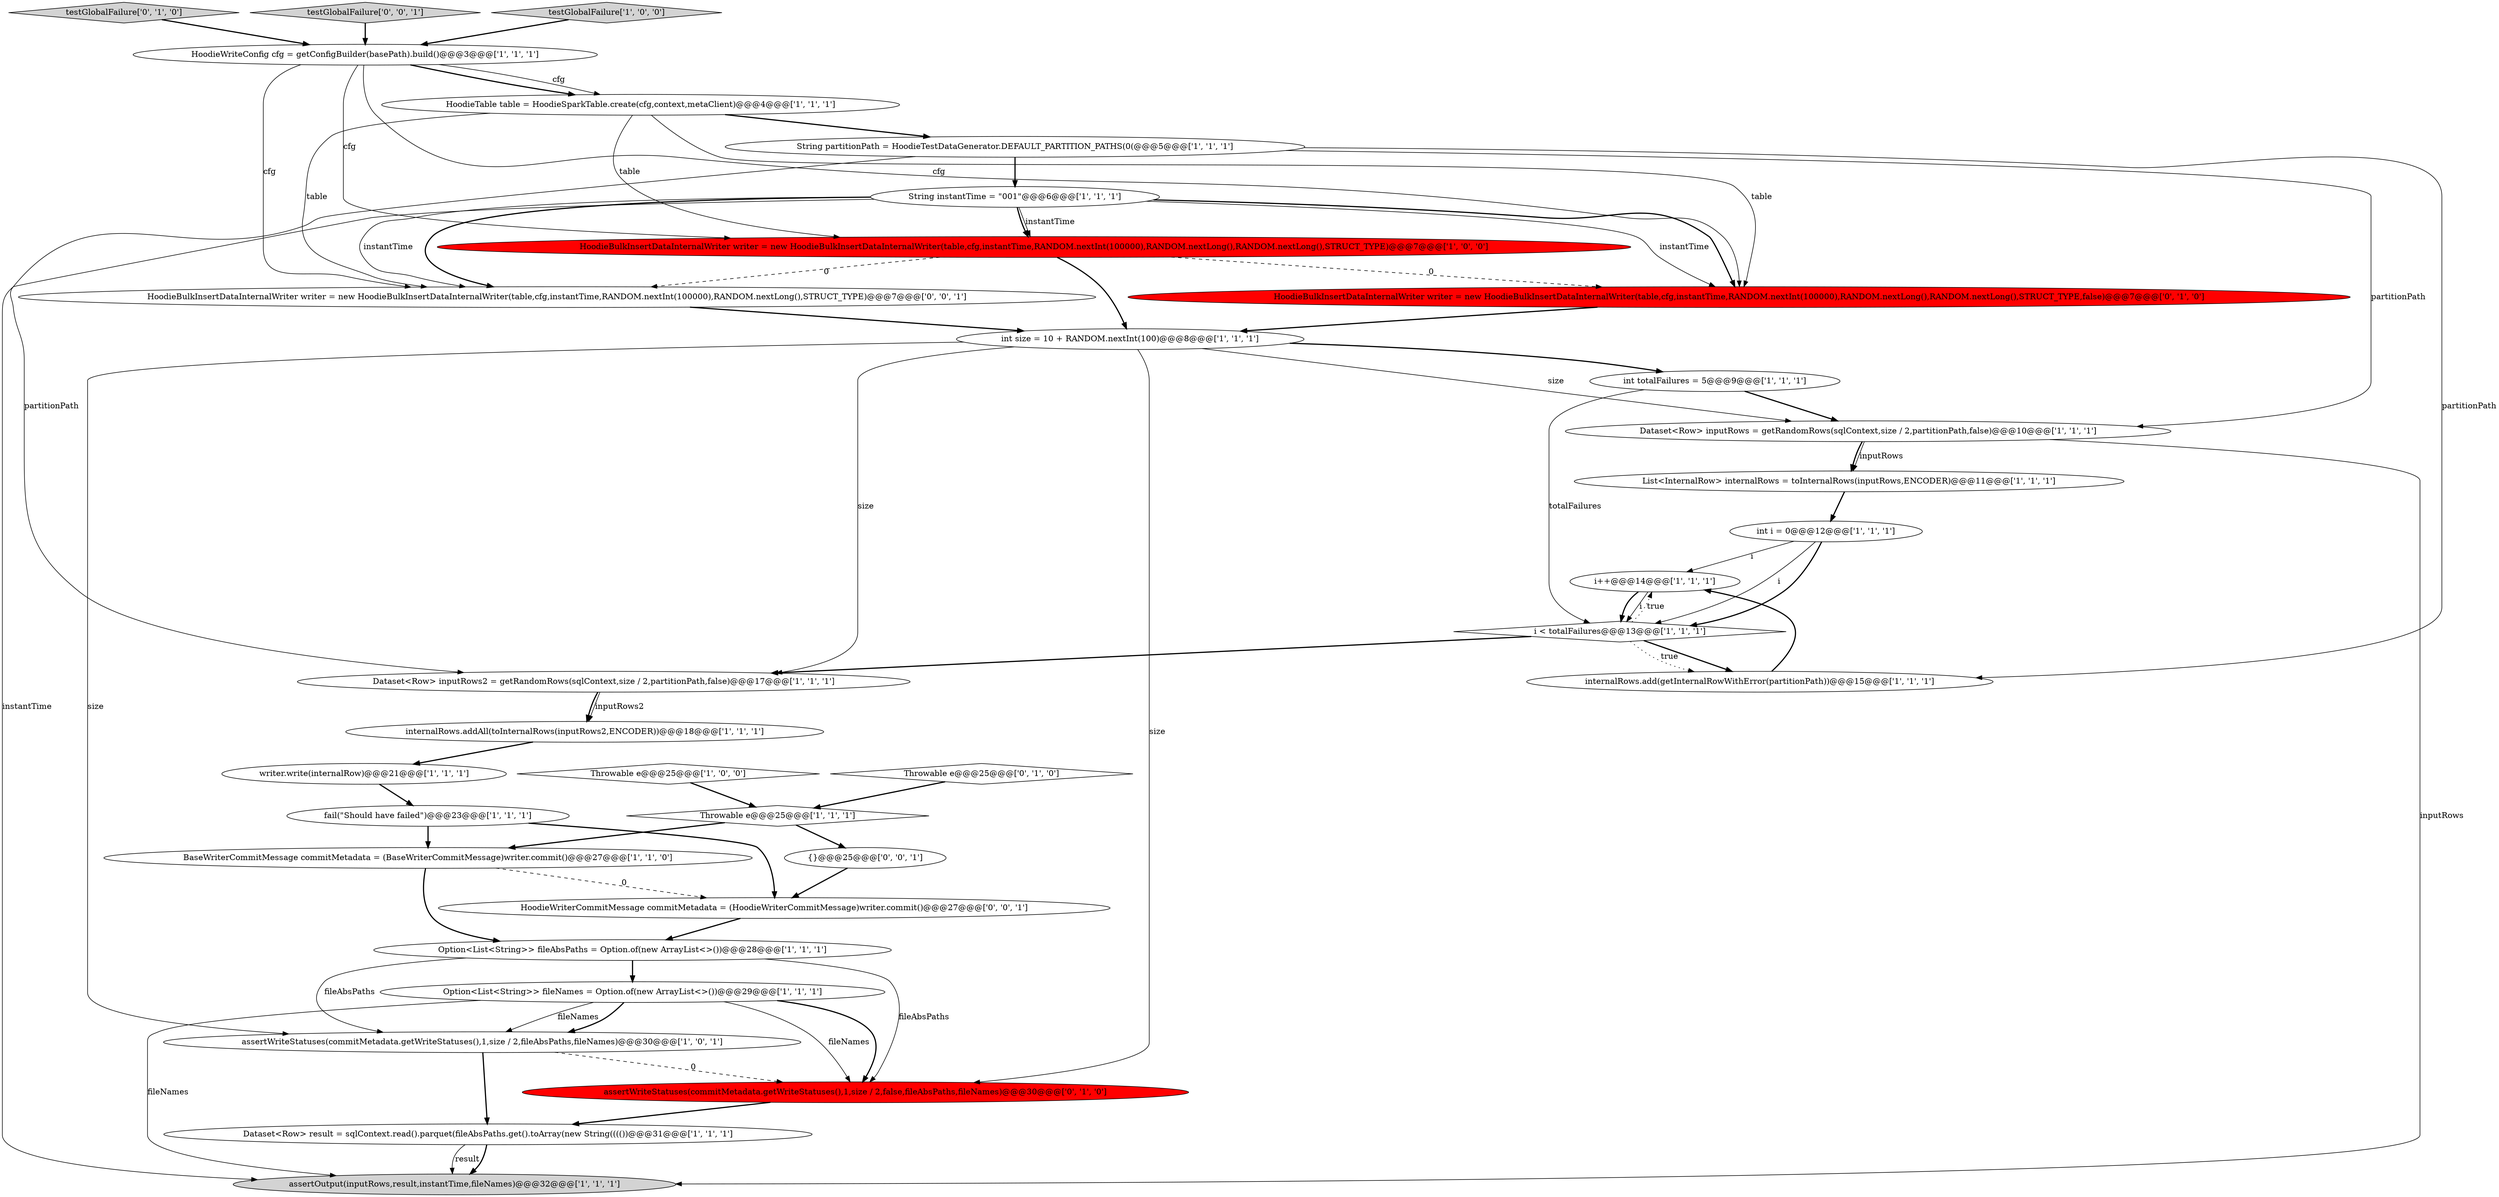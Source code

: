 digraph {
30 [style = filled, label = "{}@@@25@@@['0', '0', '1']", fillcolor = white, shape = ellipse image = "AAA0AAABBB3BBB"];
22 [style = filled, label = "HoodieTable table = HoodieSparkTable.create(cfg,context,metaClient)@@@4@@@['1', '1', '1']", fillcolor = white, shape = ellipse image = "AAA0AAABBB1BBB"];
24 [style = filled, label = "int totalFailures = 5@@@9@@@['1', '1', '1']", fillcolor = white, shape = ellipse image = "AAA0AAABBB1BBB"];
27 [style = filled, label = "Throwable e@@@25@@@['0', '1', '0']", fillcolor = white, shape = diamond image = "AAA0AAABBB2BBB"];
28 [style = filled, label = "HoodieBulkInsertDataInternalWriter writer = new HoodieBulkInsertDataInternalWriter(table,cfg,instantTime,RANDOM.nextInt(100000),RANDOM.nextLong(),RANDOM.nextLong(),STRUCT_TYPE,false)@@@7@@@['0', '1', '0']", fillcolor = red, shape = ellipse image = "AAA1AAABBB2BBB"];
9 [style = filled, label = "internalRows.add(getInternalRowWithError(partitionPath))@@@15@@@['1', '1', '1']", fillcolor = white, shape = ellipse image = "AAA0AAABBB1BBB"];
16 [style = filled, label = "List<InternalRow> internalRows = toInternalRows(inputRows,ENCODER)@@@11@@@['1', '1', '1']", fillcolor = white, shape = ellipse image = "AAA0AAABBB1BBB"];
3 [style = filled, label = "int size = 10 + RANDOM.nextInt(100)@@@8@@@['1', '1', '1']", fillcolor = white, shape = ellipse image = "AAA0AAABBB1BBB"];
13 [style = filled, label = "HoodieWriteConfig cfg = getConfigBuilder(basePath).build()@@@3@@@['1', '1', '1']", fillcolor = white, shape = ellipse image = "AAA0AAABBB1BBB"];
21 [style = filled, label = "Throwable e@@@25@@@['1', '1', '1']", fillcolor = white, shape = diamond image = "AAA0AAABBB1BBB"];
6 [style = filled, label = "Dataset<Row> inputRows = getRandomRows(sqlContext,size / 2,partitionPath,false)@@@10@@@['1', '1', '1']", fillcolor = white, shape = ellipse image = "AAA0AAABBB1BBB"];
25 [style = filled, label = "HoodieBulkInsertDataInternalWriter writer = new HoodieBulkInsertDataInternalWriter(table,cfg,instantTime,RANDOM.nextInt(100000),RANDOM.nextLong(),RANDOM.nextLong(),STRUCT_TYPE)@@@7@@@['1', '0', '0']", fillcolor = red, shape = ellipse image = "AAA1AAABBB1BBB"];
0 [style = filled, label = "BaseWriterCommitMessage commitMetadata = (BaseWriterCommitMessage)writer.commit()@@@27@@@['1', '1', '0']", fillcolor = white, shape = ellipse image = "AAA0AAABBB1BBB"];
20 [style = filled, label = "Dataset<Row> inputRows2 = getRandomRows(sqlContext,size / 2,partitionPath,false)@@@17@@@['1', '1', '1']", fillcolor = white, shape = ellipse image = "AAA0AAABBB1BBB"];
7 [style = filled, label = "Throwable e@@@25@@@['1', '0', '0']", fillcolor = white, shape = diamond image = "AAA0AAABBB1BBB"];
29 [style = filled, label = "assertWriteStatuses(commitMetadata.getWriteStatuses(),1,size / 2,false,fileAbsPaths,fileNames)@@@30@@@['0', '1', '0']", fillcolor = red, shape = ellipse image = "AAA1AAABBB2BBB"];
10 [style = filled, label = "internalRows.addAll(toInternalRows(inputRows2,ENCODER))@@@18@@@['1', '1', '1']", fillcolor = white, shape = ellipse image = "AAA0AAABBB1BBB"];
1 [style = filled, label = "Option<List<String>> fileNames = Option.of(new ArrayList<>())@@@29@@@['1', '1', '1']", fillcolor = white, shape = ellipse image = "AAA0AAABBB1BBB"];
8 [style = filled, label = "String partitionPath = HoodieTestDataGenerator.DEFAULT_PARTITION_PATHS(0(@@@5@@@['1', '1', '1']", fillcolor = white, shape = ellipse image = "AAA0AAABBB1BBB"];
5 [style = filled, label = "i++@@@14@@@['1', '1', '1']", fillcolor = white, shape = ellipse image = "AAA0AAABBB1BBB"];
4 [style = filled, label = "String instantTime = \"001\"@@@6@@@['1', '1', '1']", fillcolor = white, shape = ellipse image = "AAA0AAABBB1BBB"];
26 [style = filled, label = "testGlobalFailure['0', '1', '0']", fillcolor = lightgray, shape = diamond image = "AAA0AAABBB2BBB"];
32 [style = filled, label = "testGlobalFailure['0', '0', '1']", fillcolor = lightgray, shape = diamond image = "AAA0AAABBB3BBB"];
2 [style = filled, label = "Option<List<String>> fileAbsPaths = Option.of(new ArrayList<>())@@@28@@@['1', '1', '1']", fillcolor = white, shape = ellipse image = "AAA0AAABBB1BBB"];
12 [style = filled, label = "Dataset<Row> result = sqlContext.read().parquet(fileAbsPaths.get().toArray(new String(((())@@@31@@@['1', '1', '1']", fillcolor = white, shape = ellipse image = "AAA0AAABBB1BBB"];
15 [style = filled, label = "writer.write(internalRow)@@@21@@@['1', '1', '1']", fillcolor = white, shape = ellipse image = "AAA0AAABBB1BBB"];
14 [style = filled, label = "int i = 0@@@12@@@['1', '1', '1']", fillcolor = white, shape = ellipse image = "AAA0AAABBB1BBB"];
33 [style = filled, label = "HoodieBulkInsertDataInternalWriter writer = new HoodieBulkInsertDataInternalWriter(table,cfg,instantTime,RANDOM.nextInt(100000),RANDOM.nextLong(),STRUCT_TYPE)@@@7@@@['0', '0', '1']", fillcolor = white, shape = ellipse image = "AAA0AAABBB3BBB"];
23 [style = filled, label = "fail(\"Should have failed\")@@@23@@@['1', '1', '1']", fillcolor = white, shape = ellipse image = "AAA0AAABBB1BBB"];
18 [style = filled, label = "testGlobalFailure['1', '0', '0']", fillcolor = lightgray, shape = diamond image = "AAA0AAABBB1BBB"];
31 [style = filled, label = "HoodieWriterCommitMessage commitMetadata = (HoodieWriterCommitMessage)writer.commit()@@@27@@@['0', '0', '1']", fillcolor = white, shape = ellipse image = "AAA0AAABBB3BBB"];
17 [style = filled, label = "i < totalFailures@@@13@@@['1', '1', '1']", fillcolor = white, shape = diamond image = "AAA0AAABBB1BBB"];
19 [style = filled, label = "assertOutput(inputRows,result,instantTime,fileNames)@@@32@@@['1', '1', '1']", fillcolor = lightgray, shape = ellipse image = "AAA0AAABBB1BBB"];
11 [style = filled, label = "assertWriteStatuses(commitMetadata.getWriteStatuses(),1,size / 2,fileAbsPaths,fileNames)@@@30@@@['1', '0', '1']", fillcolor = white, shape = ellipse image = "AAA0AAABBB1BBB"];
23->31 [style = bold, label=""];
4->33 [style = solid, label="instantTime"];
14->5 [style = solid, label="i"];
15->23 [style = bold, label=""];
1->11 [style = solid, label="fileNames"];
10->15 [style = bold, label=""];
12->19 [style = solid, label="result"];
33->3 [style = bold, label=""];
4->25 [style = bold, label=""];
21->0 [style = bold, label=""];
14->17 [style = solid, label="i"];
3->24 [style = bold, label=""];
2->1 [style = bold, label=""];
17->9 [style = bold, label=""];
6->19 [style = solid, label="inputRows"];
25->3 [style = bold, label=""];
0->2 [style = bold, label=""];
3->6 [style = solid, label="size"];
11->29 [style = dashed, label="0"];
14->17 [style = bold, label=""];
31->2 [style = bold, label=""];
2->11 [style = solid, label="fileAbsPaths"];
13->25 [style = solid, label="cfg"];
11->12 [style = bold, label=""];
22->25 [style = solid, label="table"];
21->30 [style = bold, label=""];
8->9 [style = solid, label="partitionPath"];
4->33 [style = bold, label=""];
13->22 [style = solid, label="cfg"];
1->19 [style = solid, label="fileNames"];
4->28 [style = solid, label="instantTime"];
5->17 [style = bold, label=""];
23->0 [style = bold, label=""];
3->11 [style = solid, label="size"];
4->28 [style = bold, label=""];
26->13 [style = bold, label=""];
1->11 [style = bold, label=""];
5->17 [style = solid, label="i"];
20->10 [style = bold, label=""];
8->6 [style = solid, label="partitionPath"];
3->29 [style = solid, label="size"];
22->8 [style = bold, label=""];
13->33 [style = solid, label="cfg"];
29->12 [style = bold, label=""];
4->25 [style = solid, label="instantTime"];
1->29 [style = solid, label="fileNames"];
2->29 [style = solid, label="fileAbsPaths"];
6->16 [style = bold, label=""];
30->31 [style = bold, label=""];
20->10 [style = solid, label="inputRows2"];
13->28 [style = solid, label="cfg"];
17->9 [style = dotted, label="true"];
8->20 [style = solid, label="partitionPath"];
0->31 [style = dashed, label="0"];
18->13 [style = bold, label=""];
6->16 [style = solid, label="inputRows"];
9->5 [style = bold, label=""];
7->21 [style = bold, label=""];
16->14 [style = bold, label=""];
25->33 [style = dashed, label="0"];
22->33 [style = solid, label="table"];
13->22 [style = bold, label=""];
28->3 [style = bold, label=""];
8->4 [style = bold, label=""];
25->28 [style = dashed, label="0"];
1->29 [style = bold, label=""];
12->19 [style = bold, label=""];
32->13 [style = bold, label=""];
24->6 [style = bold, label=""];
4->19 [style = solid, label="instantTime"];
22->28 [style = solid, label="table"];
27->21 [style = bold, label=""];
24->17 [style = solid, label="totalFailures"];
3->20 [style = solid, label="size"];
17->20 [style = bold, label=""];
17->5 [style = dotted, label="true"];
}
